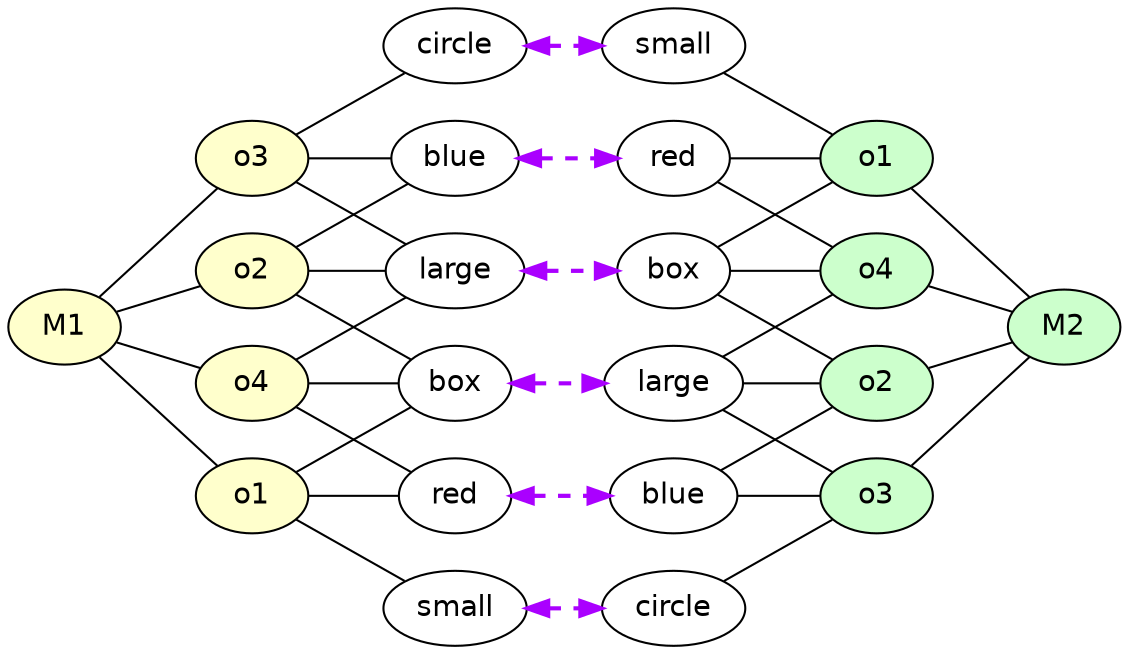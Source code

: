 digraph{
rankdir=LR
node[fontname=Helvetica]

node[shape=oval]
small1[label=small]
large1[label=large]
small2[label=small]
large2[label=large]
node[shape=oval]
red1[label=red]
blue1[label=blue]
red2[label=red]
blue2[label=blue]
node[shape=oval]
circle1[label=circle]
box1[label=box]
circle2[label=circle]
box2[label=box]

node[shape=oval style="filled" fillcolor="#CCFFCC"] 
M2
g1[label=o1]
g2[label=o2]
g3[label=o3]
g4[label=o4]

node[shape=oval style=filled fillcolor="#FFFFCC"] 
o1
o2
o3
o4


edge[style=solid color="#000000" constraint=true penwidth=1 dir=none]

M1 -> {o2, o1, o3 o4}


edge[style=solid color="#000000" constraint=true penwidth=1 dir=none]
g1 -> M2
g2 -> M2
g3 -> M2
g4 -> M2

edge[dir=none]
o1 -> {small1 red1 box1}
o2 -> {large1 blue1 box1}
o3 -> {large1 blue1 circle1}
o4 -> {large1 red1 box1}

edge[dir=none]
small2 -> g1
large2 -> {g2 g3 g4}
red2 -> {g1 g4}
blue2 -> {g2 g3}
box2 -> {g1 g2 g4}
circle2 -> {g3}

edge[style=dashed color="#AA00FF" constraint=true penwidth=2 dir=both]

small1 -> circle2 
large1 -> box2
red1 -> blue2
blue1 -> red2
box1 -> large2
circle1 -> small2


}